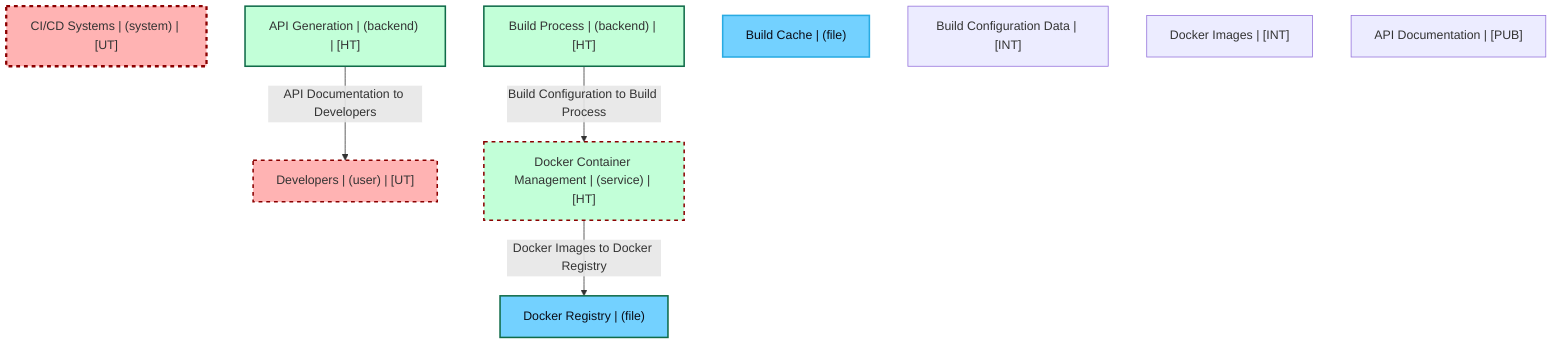graph TB
  node_01F8F8F8F8F8F8F8F8F8F8F901["Developers | (user) | [UT]"]:::untrusted
  node_01F8F8F8F8F8F8F8F8F8F8F902["CI/CD Systems | (system) | [UT]"]:::untrusted
  node_01F8F8F8F8F8F8F8F8F8F8F8FC["Build Process | (backend) | [HT]"]:::highTrust
  node_01F8F8F8F8F8F8F8F8F8F8F8FD["Docker Container Management | (service) | [HT]"]:::highTrust
  node_01F8F8F8F8F8F8F8F8F8F8F8FE["API Generation | (backend) | [HT]"]:::highTrust
  node_01F8F8F8F8F8F8F8F8F8F8F8FF["Build Cache | (file)"]:::dataStore
  node_01F8F8F8F8F8F8F8F8F8F8F900["Docker Registry | (file)"]:::dataStore
  node_01F8F8F8F8F8F8F8F8F8F8F8F9["Build Configuration Data | [INT]"]:::dataAsset,internal
  node_01F8F8F8F8F8F8F8F8F8F8F8FA["Docker Images | [INT]"]:::dataAsset,internal
  node_01F8F8F8F8F8F8F8F8F8F8F8FB["API Documentation | [PUB]"]:::dataAsset,public

  node_01F8F8F8F8F8F8F8F8F8F8F8FC -->|Build Configuration to Build Process| node_01F8F8F8F8F8F8F8F8F8F8F8FD:::unencryptedFlow
  node_01F8F8F8F8F8F8F8F8F8F8F8FD -->|Docker Images to Docker Registry| node_01F8F8F8F8F8F8F8F8F8F8F900:::encryptedFlow
  node_01F8F8F8F8F8F8F8F8F8F8F8FE -->|API Documentation to Developers| node_01F8F8F8F8F8F8F8F8F8F8F901:::unencryptedFlow

  classDef externalEntity fill:#FFB3B3,stroke:#8B0000,stroke-width:2px,color:#0B0D17
  classDef process fill:#C2FFD8,stroke:#106B49,stroke-width:2px,color:#0B0D17
  classDef dataStore fill:#73d1ff,stroke:#29ABE2,stroke-width:2px,color:#0B0D17
  classDef dataAsset fill:#ffa1ad,stroke:#A259FF,stroke-width:2px,color:#0B0D17
  classDef untrusted fill:#FFB3B3,stroke:#8B0000,stroke-width:3px,stroke-dasharray:5 5
  classDef lowTrust fill:#f77c63,stroke:#f77c63,stroke-width:2px,stroke-dasharray:3 3
  classDef mediumTrust fill:#FFF2B3,stroke:#7A6300,stroke-width:2px
  classDef highTrust fill:#C2FFD8,stroke:#106B49,stroke-width:2px
  classDef veryHighTrust fill:#36FF8F,stroke:#36FF8F,stroke-width:3px
  classDef public fill:#C2FFD8,stroke:#106B49,stroke-width:1px
  classDef internal fill:#FFF2B3,stroke:#7A6300,stroke-width:1px
  classDef confidential fill:#FFB3B3,stroke:#8B0000,stroke-width:2px
  classDef restricted fill:#8B0000,stroke:#8B0000,stroke-width:3px
  classDef pii fill:#ffa1ad,stroke:#A259FF,stroke-width:2px
  classDef pci fill:#8B0000,stroke:#8B0000,stroke-width:3px
  classDef phi fill:#ffa1ad,stroke:#A259FF,stroke-width:3px
  classDef encryptedFlow stroke:#106B49,stroke-width:2px
  classDef unencryptedFlow stroke:#8B0000,stroke-width:2px,stroke-dasharray:5 5
  classDef authenticatedFlow stroke:#29ABE2,stroke-width:2px
  classDef trustBoundary fill:transparent,stroke:#2E3440,stroke-width:3px,stroke-dasharray:10 5